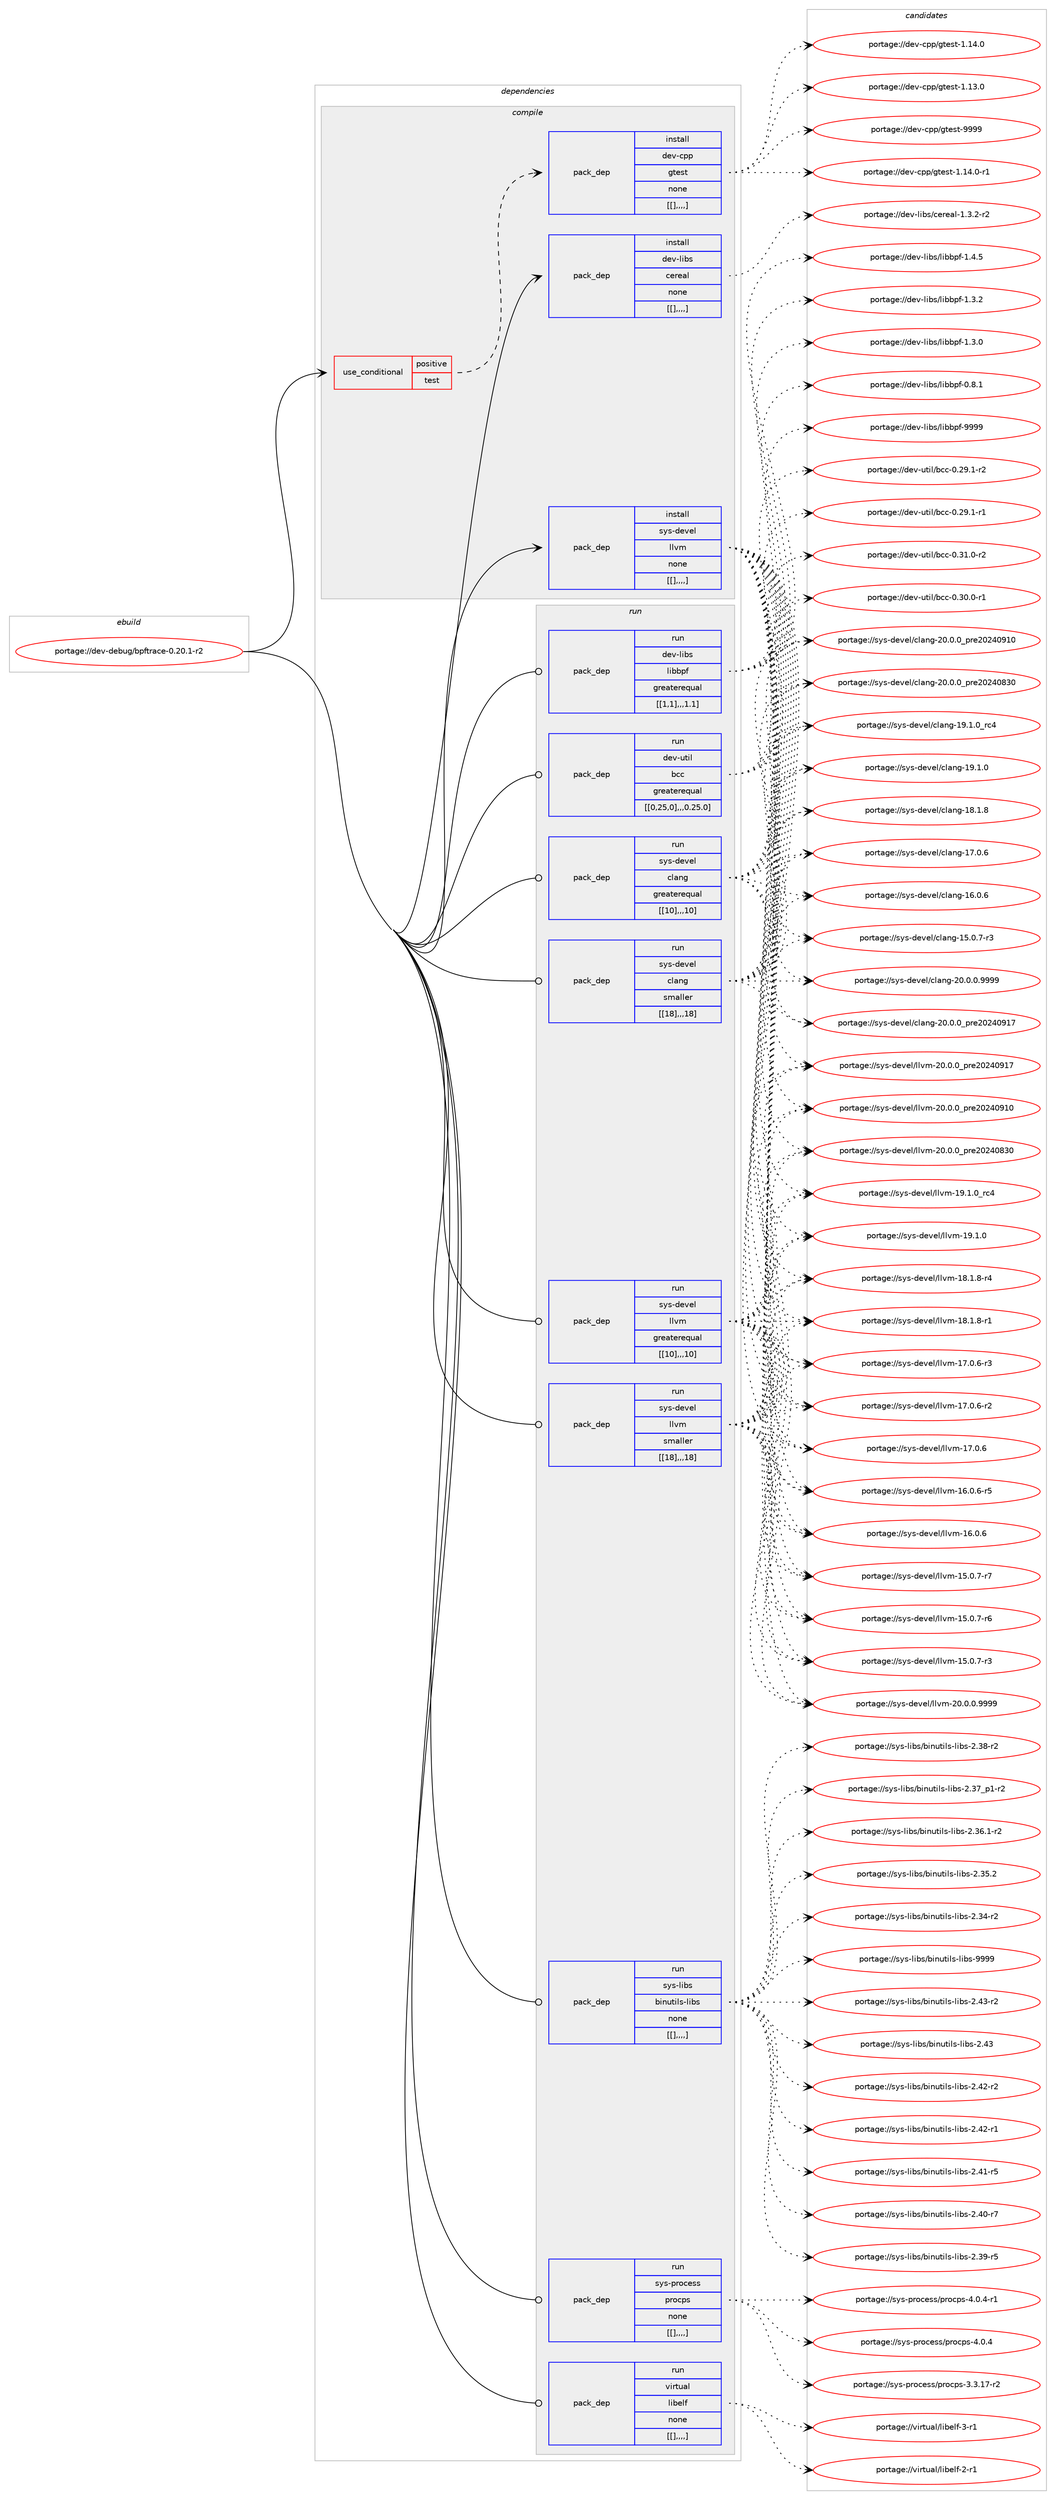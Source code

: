 digraph prolog {

# *************
# Graph options
# *************

newrank=true;
concentrate=true;
compound=true;
graph [rankdir=LR,fontname=Helvetica,fontsize=10,ranksep=1.5];#, ranksep=2.5, nodesep=0.2];
edge  [arrowhead=vee];
node  [fontname=Helvetica,fontsize=10];

# **********
# The ebuild
# **********

subgraph cluster_leftcol {
color=gray;
label=<<i>ebuild</i>>;
id [label="portage://dev-debug/bpftrace-0.20.1-r2", color=red, width=4, href="../dev-debug/bpftrace-0.20.1-r2.svg"];
}

# ****************
# The dependencies
# ****************

subgraph cluster_midcol {
color=gray;
label=<<i>dependencies</i>>;
subgraph cluster_compile {
fillcolor="#eeeeee";
style=filled;
label=<<i>compile</i>>;
subgraph cond19487 {
dependency71723 [label=<<TABLE BORDER="0" CELLBORDER="1" CELLSPACING="0" CELLPADDING="4"><TR><TD ROWSPAN="3" CELLPADDING="10">use_conditional</TD></TR><TR><TD>positive</TD></TR><TR><TD>test</TD></TR></TABLE>>, shape=none, color=red];
subgraph pack51293 {
dependency71724 [label=<<TABLE BORDER="0" CELLBORDER="1" CELLSPACING="0" CELLPADDING="4" WIDTH="220"><TR><TD ROWSPAN="6" CELLPADDING="30">pack_dep</TD></TR><TR><TD WIDTH="110">install</TD></TR><TR><TD>dev-cpp</TD></TR><TR><TD>gtest</TD></TR><TR><TD>none</TD></TR><TR><TD>[[],,,,]</TD></TR></TABLE>>, shape=none, color=blue];
}
dependency71723:e -> dependency71724:w [weight=20,style="dashed",arrowhead="vee"];
}
id:e -> dependency71723:w [weight=20,style="solid",arrowhead="vee"];
subgraph pack51294 {
dependency71725 [label=<<TABLE BORDER="0" CELLBORDER="1" CELLSPACING="0" CELLPADDING="4" WIDTH="220"><TR><TD ROWSPAN="6" CELLPADDING="30">pack_dep</TD></TR><TR><TD WIDTH="110">install</TD></TR><TR><TD>dev-libs</TD></TR><TR><TD>cereal</TD></TR><TR><TD>none</TD></TR><TR><TD>[[],,,,]</TD></TR></TABLE>>, shape=none, color=blue];
}
id:e -> dependency71725:w [weight=20,style="solid",arrowhead="vee"];
subgraph pack51295 {
dependency71726 [label=<<TABLE BORDER="0" CELLBORDER="1" CELLSPACING="0" CELLPADDING="4" WIDTH="220"><TR><TD ROWSPAN="6" CELLPADDING="30">pack_dep</TD></TR><TR><TD WIDTH="110">install</TD></TR><TR><TD>sys-devel</TD></TR><TR><TD>llvm</TD></TR><TR><TD>none</TD></TR><TR><TD>[[],,,,]</TD></TR></TABLE>>, shape=none, color=blue];
}
id:e -> dependency71726:w [weight=20,style="solid",arrowhead="vee"];
}
subgraph cluster_compileandrun {
fillcolor="#eeeeee";
style=filled;
label=<<i>compile and run</i>>;
}
subgraph cluster_run {
fillcolor="#eeeeee";
style=filled;
label=<<i>run</i>>;
subgraph pack51296 {
dependency71727 [label=<<TABLE BORDER="0" CELLBORDER="1" CELLSPACING="0" CELLPADDING="4" WIDTH="220"><TR><TD ROWSPAN="6" CELLPADDING="30">pack_dep</TD></TR><TR><TD WIDTH="110">run</TD></TR><TR><TD>dev-libs</TD></TR><TR><TD>libbpf</TD></TR><TR><TD>greaterequal</TD></TR><TR><TD>[[1,1],,,1.1]</TD></TR></TABLE>>, shape=none, color=blue];
}
id:e -> dependency71727:w [weight=20,style="solid",arrowhead="odot"];
subgraph pack51297 {
dependency71728 [label=<<TABLE BORDER="0" CELLBORDER="1" CELLSPACING="0" CELLPADDING="4" WIDTH="220"><TR><TD ROWSPAN="6" CELLPADDING="30">pack_dep</TD></TR><TR><TD WIDTH="110">run</TD></TR><TR><TD>dev-util</TD></TR><TR><TD>bcc</TD></TR><TR><TD>greaterequal</TD></TR><TR><TD>[[0,25,0],,,0.25.0]</TD></TR></TABLE>>, shape=none, color=blue];
}
id:e -> dependency71728:w [weight=20,style="solid",arrowhead="odot"];
subgraph pack51298 {
dependency71729 [label=<<TABLE BORDER="0" CELLBORDER="1" CELLSPACING="0" CELLPADDING="4" WIDTH="220"><TR><TD ROWSPAN="6" CELLPADDING="30">pack_dep</TD></TR><TR><TD WIDTH="110">run</TD></TR><TR><TD>sys-devel</TD></TR><TR><TD>clang</TD></TR><TR><TD>greaterequal</TD></TR><TR><TD>[[10],,,10]</TD></TR></TABLE>>, shape=none, color=blue];
}
id:e -> dependency71729:w [weight=20,style="solid",arrowhead="odot"];
subgraph pack51299 {
dependency71730 [label=<<TABLE BORDER="0" CELLBORDER="1" CELLSPACING="0" CELLPADDING="4" WIDTH="220"><TR><TD ROWSPAN="6" CELLPADDING="30">pack_dep</TD></TR><TR><TD WIDTH="110">run</TD></TR><TR><TD>sys-devel</TD></TR><TR><TD>clang</TD></TR><TR><TD>smaller</TD></TR><TR><TD>[[18],,,18]</TD></TR></TABLE>>, shape=none, color=blue];
}
id:e -> dependency71730:w [weight=20,style="solid",arrowhead="odot"];
subgraph pack51300 {
dependency71731 [label=<<TABLE BORDER="0" CELLBORDER="1" CELLSPACING="0" CELLPADDING="4" WIDTH="220"><TR><TD ROWSPAN="6" CELLPADDING="30">pack_dep</TD></TR><TR><TD WIDTH="110">run</TD></TR><TR><TD>sys-devel</TD></TR><TR><TD>llvm</TD></TR><TR><TD>greaterequal</TD></TR><TR><TD>[[10],,,10]</TD></TR></TABLE>>, shape=none, color=blue];
}
id:e -> dependency71731:w [weight=20,style="solid",arrowhead="odot"];
subgraph pack51301 {
dependency71732 [label=<<TABLE BORDER="0" CELLBORDER="1" CELLSPACING="0" CELLPADDING="4" WIDTH="220"><TR><TD ROWSPAN="6" CELLPADDING="30">pack_dep</TD></TR><TR><TD WIDTH="110">run</TD></TR><TR><TD>sys-devel</TD></TR><TR><TD>llvm</TD></TR><TR><TD>smaller</TD></TR><TR><TD>[[18],,,18]</TD></TR></TABLE>>, shape=none, color=blue];
}
id:e -> dependency71732:w [weight=20,style="solid",arrowhead="odot"];
subgraph pack51302 {
dependency71733 [label=<<TABLE BORDER="0" CELLBORDER="1" CELLSPACING="0" CELLPADDING="4" WIDTH="220"><TR><TD ROWSPAN="6" CELLPADDING="30">pack_dep</TD></TR><TR><TD WIDTH="110">run</TD></TR><TR><TD>sys-libs</TD></TR><TR><TD>binutils-libs</TD></TR><TR><TD>none</TD></TR><TR><TD>[[],,,,]</TD></TR></TABLE>>, shape=none, color=blue];
}
id:e -> dependency71733:w [weight=20,style="solid",arrowhead="odot"];
subgraph pack51303 {
dependency71734 [label=<<TABLE BORDER="0" CELLBORDER="1" CELLSPACING="0" CELLPADDING="4" WIDTH="220"><TR><TD ROWSPAN="6" CELLPADDING="30">pack_dep</TD></TR><TR><TD WIDTH="110">run</TD></TR><TR><TD>sys-process</TD></TR><TR><TD>procps</TD></TR><TR><TD>none</TD></TR><TR><TD>[[],,,,]</TD></TR></TABLE>>, shape=none, color=blue];
}
id:e -> dependency71734:w [weight=20,style="solid",arrowhead="odot"];
subgraph pack51304 {
dependency71735 [label=<<TABLE BORDER="0" CELLBORDER="1" CELLSPACING="0" CELLPADDING="4" WIDTH="220"><TR><TD ROWSPAN="6" CELLPADDING="30">pack_dep</TD></TR><TR><TD WIDTH="110">run</TD></TR><TR><TD>virtual</TD></TR><TR><TD>libelf</TD></TR><TR><TD>none</TD></TR><TR><TD>[[],,,,]</TD></TR></TABLE>>, shape=none, color=blue];
}
id:e -> dependency71735:w [weight=20,style="solid",arrowhead="odot"];
}
}

# **************
# The candidates
# **************

subgraph cluster_choices {
rank=same;
color=gray;
label=<<i>candidates</i>>;

subgraph choice51293 {
color=black;
nodesep=1;
choice1001011184599112112471031161011151164557575757 [label="portage://dev-cpp/gtest-9999", color=red, width=4,href="../dev-cpp/gtest-9999.svg"];
choice100101118459911211247103116101115116454946495246484511449 [label="portage://dev-cpp/gtest-1.14.0-r1", color=red, width=4,href="../dev-cpp/gtest-1.14.0-r1.svg"];
choice10010111845991121124710311610111511645494649524648 [label="portage://dev-cpp/gtest-1.14.0", color=red, width=4,href="../dev-cpp/gtest-1.14.0.svg"];
choice10010111845991121124710311610111511645494649514648 [label="portage://dev-cpp/gtest-1.13.0", color=red, width=4,href="../dev-cpp/gtest-1.13.0.svg"];
dependency71724:e -> choice1001011184599112112471031161011151164557575757:w [style=dotted,weight="100"];
dependency71724:e -> choice100101118459911211247103116101115116454946495246484511449:w [style=dotted,weight="100"];
dependency71724:e -> choice10010111845991121124710311610111511645494649524648:w [style=dotted,weight="100"];
dependency71724:e -> choice10010111845991121124710311610111511645494649514648:w [style=dotted,weight="100"];
}
subgraph choice51294 {
color=black;
nodesep=1;
choice10010111845108105981154799101114101971084549465146504511450 [label="portage://dev-libs/cereal-1.3.2-r2", color=red, width=4,href="../dev-libs/cereal-1.3.2-r2.svg"];
dependency71725:e -> choice10010111845108105981154799101114101971084549465146504511450:w [style=dotted,weight="100"];
}
subgraph choice51295 {
color=black;
nodesep=1;
choice1151211154510010111810110847108108118109455048464846484657575757 [label="portage://sys-devel/llvm-20.0.0.9999", color=red, width=4,href="../sys-devel/llvm-20.0.0.9999.svg"];
choice115121115451001011181011084710810811810945504846484648951121141015048505248574955 [label="portage://sys-devel/llvm-20.0.0_pre20240917", color=red, width=4,href="../sys-devel/llvm-20.0.0_pre20240917.svg"];
choice115121115451001011181011084710810811810945504846484648951121141015048505248574948 [label="portage://sys-devel/llvm-20.0.0_pre20240910", color=red, width=4,href="../sys-devel/llvm-20.0.0_pre20240910.svg"];
choice115121115451001011181011084710810811810945504846484648951121141015048505248565148 [label="portage://sys-devel/llvm-20.0.0_pre20240830", color=red, width=4,href="../sys-devel/llvm-20.0.0_pre20240830.svg"];
choice115121115451001011181011084710810811810945495746494648951149952 [label="portage://sys-devel/llvm-19.1.0_rc4", color=red, width=4,href="../sys-devel/llvm-19.1.0_rc4.svg"];
choice115121115451001011181011084710810811810945495746494648 [label="portage://sys-devel/llvm-19.1.0", color=red, width=4,href="../sys-devel/llvm-19.1.0.svg"];
choice1151211154510010111810110847108108118109454956464946564511452 [label="portage://sys-devel/llvm-18.1.8-r4", color=red, width=4,href="../sys-devel/llvm-18.1.8-r4.svg"];
choice1151211154510010111810110847108108118109454956464946564511449 [label="portage://sys-devel/llvm-18.1.8-r1", color=red, width=4,href="../sys-devel/llvm-18.1.8-r1.svg"];
choice1151211154510010111810110847108108118109454955464846544511451 [label="portage://sys-devel/llvm-17.0.6-r3", color=red, width=4,href="../sys-devel/llvm-17.0.6-r3.svg"];
choice1151211154510010111810110847108108118109454955464846544511450 [label="portage://sys-devel/llvm-17.0.6-r2", color=red, width=4,href="../sys-devel/llvm-17.0.6-r2.svg"];
choice115121115451001011181011084710810811810945495546484654 [label="portage://sys-devel/llvm-17.0.6", color=red, width=4,href="../sys-devel/llvm-17.0.6.svg"];
choice1151211154510010111810110847108108118109454954464846544511453 [label="portage://sys-devel/llvm-16.0.6-r5", color=red, width=4,href="../sys-devel/llvm-16.0.6-r5.svg"];
choice115121115451001011181011084710810811810945495446484654 [label="portage://sys-devel/llvm-16.0.6", color=red, width=4,href="../sys-devel/llvm-16.0.6.svg"];
choice1151211154510010111810110847108108118109454953464846554511455 [label="portage://sys-devel/llvm-15.0.7-r7", color=red, width=4,href="../sys-devel/llvm-15.0.7-r7.svg"];
choice1151211154510010111810110847108108118109454953464846554511454 [label="portage://sys-devel/llvm-15.0.7-r6", color=red, width=4,href="../sys-devel/llvm-15.0.7-r6.svg"];
choice1151211154510010111810110847108108118109454953464846554511451 [label="portage://sys-devel/llvm-15.0.7-r3", color=red, width=4,href="../sys-devel/llvm-15.0.7-r3.svg"];
dependency71726:e -> choice1151211154510010111810110847108108118109455048464846484657575757:w [style=dotted,weight="100"];
dependency71726:e -> choice115121115451001011181011084710810811810945504846484648951121141015048505248574955:w [style=dotted,weight="100"];
dependency71726:e -> choice115121115451001011181011084710810811810945504846484648951121141015048505248574948:w [style=dotted,weight="100"];
dependency71726:e -> choice115121115451001011181011084710810811810945504846484648951121141015048505248565148:w [style=dotted,weight="100"];
dependency71726:e -> choice115121115451001011181011084710810811810945495746494648951149952:w [style=dotted,weight="100"];
dependency71726:e -> choice115121115451001011181011084710810811810945495746494648:w [style=dotted,weight="100"];
dependency71726:e -> choice1151211154510010111810110847108108118109454956464946564511452:w [style=dotted,weight="100"];
dependency71726:e -> choice1151211154510010111810110847108108118109454956464946564511449:w [style=dotted,weight="100"];
dependency71726:e -> choice1151211154510010111810110847108108118109454955464846544511451:w [style=dotted,weight="100"];
dependency71726:e -> choice1151211154510010111810110847108108118109454955464846544511450:w [style=dotted,weight="100"];
dependency71726:e -> choice115121115451001011181011084710810811810945495546484654:w [style=dotted,weight="100"];
dependency71726:e -> choice1151211154510010111810110847108108118109454954464846544511453:w [style=dotted,weight="100"];
dependency71726:e -> choice115121115451001011181011084710810811810945495446484654:w [style=dotted,weight="100"];
dependency71726:e -> choice1151211154510010111810110847108108118109454953464846554511455:w [style=dotted,weight="100"];
dependency71726:e -> choice1151211154510010111810110847108108118109454953464846554511454:w [style=dotted,weight="100"];
dependency71726:e -> choice1151211154510010111810110847108108118109454953464846554511451:w [style=dotted,weight="100"];
}
subgraph choice51296 {
color=black;
nodesep=1;
choice10010111845108105981154710810598981121024557575757 [label="portage://dev-libs/libbpf-9999", color=red, width=4,href="../dev-libs/libbpf-9999.svg"];
choice1001011184510810598115471081059898112102454946524653 [label="portage://dev-libs/libbpf-1.4.5", color=red, width=4,href="../dev-libs/libbpf-1.4.5.svg"];
choice1001011184510810598115471081059898112102454946514650 [label="portage://dev-libs/libbpf-1.3.2", color=red, width=4,href="../dev-libs/libbpf-1.3.2.svg"];
choice1001011184510810598115471081059898112102454946514648 [label="portage://dev-libs/libbpf-1.3.0", color=red, width=4,href="../dev-libs/libbpf-1.3.0.svg"];
choice1001011184510810598115471081059898112102454846564649 [label="portage://dev-libs/libbpf-0.8.1", color=red, width=4,href="../dev-libs/libbpf-0.8.1.svg"];
dependency71727:e -> choice10010111845108105981154710810598981121024557575757:w [style=dotted,weight="100"];
dependency71727:e -> choice1001011184510810598115471081059898112102454946524653:w [style=dotted,weight="100"];
dependency71727:e -> choice1001011184510810598115471081059898112102454946514650:w [style=dotted,weight="100"];
dependency71727:e -> choice1001011184510810598115471081059898112102454946514648:w [style=dotted,weight="100"];
dependency71727:e -> choice1001011184510810598115471081059898112102454846564649:w [style=dotted,weight="100"];
}
subgraph choice51297 {
color=black;
nodesep=1;
choice1001011184511711610510847989999454846514946484511450 [label="portage://dev-util/bcc-0.31.0-r2", color=red, width=4,href="../dev-util/bcc-0.31.0-r2.svg"];
choice1001011184511711610510847989999454846514846484511449 [label="portage://dev-util/bcc-0.30.0-r1", color=red, width=4,href="../dev-util/bcc-0.30.0-r1.svg"];
choice1001011184511711610510847989999454846505746494511450 [label="portage://dev-util/bcc-0.29.1-r2", color=red, width=4,href="../dev-util/bcc-0.29.1-r2.svg"];
choice1001011184511711610510847989999454846505746494511449 [label="portage://dev-util/bcc-0.29.1-r1", color=red, width=4,href="../dev-util/bcc-0.29.1-r1.svg"];
dependency71728:e -> choice1001011184511711610510847989999454846514946484511450:w [style=dotted,weight="100"];
dependency71728:e -> choice1001011184511711610510847989999454846514846484511449:w [style=dotted,weight="100"];
dependency71728:e -> choice1001011184511711610510847989999454846505746494511450:w [style=dotted,weight="100"];
dependency71728:e -> choice1001011184511711610510847989999454846505746494511449:w [style=dotted,weight="100"];
}
subgraph choice51298 {
color=black;
nodesep=1;
choice11512111545100101118101108479910897110103455048464846484657575757 [label="portage://sys-devel/clang-20.0.0.9999", color=red, width=4,href="../sys-devel/clang-20.0.0.9999.svg"];
choice1151211154510010111810110847991089711010345504846484648951121141015048505248574955 [label="portage://sys-devel/clang-20.0.0_pre20240917", color=red, width=4,href="../sys-devel/clang-20.0.0_pre20240917.svg"];
choice1151211154510010111810110847991089711010345504846484648951121141015048505248574948 [label="portage://sys-devel/clang-20.0.0_pre20240910", color=red, width=4,href="../sys-devel/clang-20.0.0_pre20240910.svg"];
choice1151211154510010111810110847991089711010345504846484648951121141015048505248565148 [label="portage://sys-devel/clang-20.0.0_pre20240830", color=red, width=4,href="../sys-devel/clang-20.0.0_pre20240830.svg"];
choice1151211154510010111810110847991089711010345495746494648951149952 [label="portage://sys-devel/clang-19.1.0_rc4", color=red, width=4,href="../sys-devel/clang-19.1.0_rc4.svg"];
choice1151211154510010111810110847991089711010345495746494648 [label="portage://sys-devel/clang-19.1.0", color=red, width=4,href="../sys-devel/clang-19.1.0.svg"];
choice1151211154510010111810110847991089711010345495646494656 [label="portage://sys-devel/clang-18.1.8", color=red, width=4,href="../sys-devel/clang-18.1.8.svg"];
choice1151211154510010111810110847991089711010345495546484654 [label="portage://sys-devel/clang-17.0.6", color=red, width=4,href="../sys-devel/clang-17.0.6.svg"];
choice1151211154510010111810110847991089711010345495446484654 [label="portage://sys-devel/clang-16.0.6", color=red, width=4,href="../sys-devel/clang-16.0.6.svg"];
choice11512111545100101118101108479910897110103454953464846554511451 [label="portage://sys-devel/clang-15.0.7-r3", color=red, width=4,href="../sys-devel/clang-15.0.7-r3.svg"];
dependency71729:e -> choice11512111545100101118101108479910897110103455048464846484657575757:w [style=dotted,weight="100"];
dependency71729:e -> choice1151211154510010111810110847991089711010345504846484648951121141015048505248574955:w [style=dotted,weight="100"];
dependency71729:e -> choice1151211154510010111810110847991089711010345504846484648951121141015048505248574948:w [style=dotted,weight="100"];
dependency71729:e -> choice1151211154510010111810110847991089711010345504846484648951121141015048505248565148:w [style=dotted,weight="100"];
dependency71729:e -> choice1151211154510010111810110847991089711010345495746494648951149952:w [style=dotted,weight="100"];
dependency71729:e -> choice1151211154510010111810110847991089711010345495746494648:w [style=dotted,weight="100"];
dependency71729:e -> choice1151211154510010111810110847991089711010345495646494656:w [style=dotted,weight="100"];
dependency71729:e -> choice1151211154510010111810110847991089711010345495546484654:w [style=dotted,weight="100"];
dependency71729:e -> choice1151211154510010111810110847991089711010345495446484654:w [style=dotted,weight="100"];
dependency71729:e -> choice11512111545100101118101108479910897110103454953464846554511451:w [style=dotted,weight="100"];
}
subgraph choice51299 {
color=black;
nodesep=1;
choice11512111545100101118101108479910897110103455048464846484657575757 [label="portage://sys-devel/clang-20.0.0.9999", color=red, width=4,href="../sys-devel/clang-20.0.0.9999.svg"];
choice1151211154510010111810110847991089711010345504846484648951121141015048505248574955 [label="portage://sys-devel/clang-20.0.0_pre20240917", color=red, width=4,href="../sys-devel/clang-20.0.0_pre20240917.svg"];
choice1151211154510010111810110847991089711010345504846484648951121141015048505248574948 [label="portage://sys-devel/clang-20.0.0_pre20240910", color=red, width=4,href="../sys-devel/clang-20.0.0_pre20240910.svg"];
choice1151211154510010111810110847991089711010345504846484648951121141015048505248565148 [label="portage://sys-devel/clang-20.0.0_pre20240830", color=red, width=4,href="../sys-devel/clang-20.0.0_pre20240830.svg"];
choice1151211154510010111810110847991089711010345495746494648951149952 [label="portage://sys-devel/clang-19.1.0_rc4", color=red, width=4,href="../sys-devel/clang-19.1.0_rc4.svg"];
choice1151211154510010111810110847991089711010345495746494648 [label="portage://sys-devel/clang-19.1.0", color=red, width=4,href="../sys-devel/clang-19.1.0.svg"];
choice1151211154510010111810110847991089711010345495646494656 [label="portage://sys-devel/clang-18.1.8", color=red, width=4,href="../sys-devel/clang-18.1.8.svg"];
choice1151211154510010111810110847991089711010345495546484654 [label="portage://sys-devel/clang-17.0.6", color=red, width=4,href="../sys-devel/clang-17.0.6.svg"];
choice1151211154510010111810110847991089711010345495446484654 [label="portage://sys-devel/clang-16.0.6", color=red, width=4,href="../sys-devel/clang-16.0.6.svg"];
choice11512111545100101118101108479910897110103454953464846554511451 [label="portage://sys-devel/clang-15.0.7-r3", color=red, width=4,href="../sys-devel/clang-15.0.7-r3.svg"];
dependency71730:e -> choice11512111545100101118101108479910897110103455048464846484657575757:w [style=dotted,weight="100"];
dependency71730:e -> choice1151211154510010111810110847991089711010345504846484648951121141015048505248574955:w [style=dotted,weight="100"];
dependency71730:e -> choice1151211154510010111810110847991089711010345504846484648951121141015048505248574948:w [style=dotted,weight="100"];
dependency71730:e -> choice1151211154510010111810110847991089711010345504846484648951121141015048505248565148:w [style=dotted,weight="100"];
dependency71730:e -> choice1151211154510010111810110847991089711010345495746494648951149952:w [style=dotted,weight="100"];
dependency71730:e -> choice1151211154510010111810110847991089711010345495746494648:w [style=dotted,weight="100"];
dependency71730:e -> choice1151211154510010111810110847991089711010345495646494656:w [style=dotted,weight="100"];
dependency71730:e -> choice1151211154510010111810110847991089711010345495546484654:w [style=dotted,weight="100"];
dependency71730:e -> choice1151211154510010111810110847991089711010345495446484654:w [style=dotted,weight="100"];
dependency71730:e -> choice11512111545100101118101108479910897110103454953464846554511451:w [style=dotted,weight="100"];
}
subgraph choice51300 {
color=black;
nodesep=1;
choice1151211154510010111810110847108108118109455048464846484657575757 [label="portage://sys-devel/llvm-20.0.0.9999", color=red, width=4,href="../sys-devel/llvm-20.0.0.9999.svg"];
choice115121115451001011181011084710810811810945504846484648951121141015048505248574955 [label="portage://sys-devel/llvm-20.0.0_pre20240917", color=red, width=4,href="../sys-devel/llvm-20.0.0_pre20240917.svg"];
choice115121115451001011181011084710810811810945504846484648951121141015048505248574948 [label="portage://sys-devel/llvm-20.0.0_pre20240910", color=red, width=4,href="../sys-devel/llvm-20.0.0_pre20240910.svg"];
choice115121115451001011181011084710810811810945504846484648951121141015048505248565148 [label="portage://sys-devel/llvm-20.0.0_pre20240830", color=red, width=4,href="../sys-devel/llvm-20.0.0_pre20240830.svg"];
choice115121115451001011181011084710810811810945495746494648951149952 [label="portage://sys-devel/llvm-19.1.0_rc4", color=red, width=4,href="../sys-devel/llvm-19.1.0_rc4.svg"];
choice115121115451001011181011084710810811810945495746494648 [label="portage://sys-devel/llvm-19.1.0", color=red, width=4,href="../sys-devel/llvm-19.1.0.svg"];
choice1151211154510010111810110847108108118109454956464946564511452 [label="portage://sys-devel/llvm-18.1.8-r4", color=red, width=4,href="../sys-devel/llvm-18.1.8-r4.svg"];
choice1151211154510010111810110847108108118109454956464946564511449 [label="portage://sys-devel/llvm-18.1.8-r1", color=red, width=4,href="../sys-devel/llvm-18.1.8-r1.svg"];
choice1151211154510010111810110847108108118109454955464846544511451 [label="portage://sys-devel/llvm-17.0.6-r3", color=red, width=4,href="../sys-devel/llvm-17.0.6-r3.svg"];
choice1151211154510010111810110847108108118109454955464846544511450 [label="portage://sys-devel/llvm-17.0.6-r2", color=red, width=4,href="../sys-devel/llvm-17.0.6-r2.svg"];
choice115121115451001011181011084710810811810945495546484654 [label="portage://sys-devel/llvm-17.0.6", color=red, width=4,href="../sys-devel/llvm-17.0.6.svg"];
choice1151211154510010111810110847108108118109454954464846544511453 [label="portage://sys-devel/llvm-16.0.6-r5", color=red, width=4,href="../sys-devel/llvm-16.0.6-r5.svg"];
choice115121115451001011181011084710810811810945495446484654 [label="portage://sys-devel/llvm-16.0.6", color=red, width=4,href="../sys-devel/llvm-16.0.6.svg"];
choice1151211154510010111810110847108108118109454953464846554511455 [label="portage://sys-devel/llvm-15.0.7-r7", color=red, width=4,href="../sys-devel/llvm-15.0.7-r7.svg"];
choice1151211154510010111810110847108108118109454953464846554511454 [label="portage://sys-devel/llvm-15.0.7-r6", color=red, width=4,href="../sys-devel/llvm-15.0.7-r6.svg"];
choice1151211154510010111810110847108108118109454953464846554511451 [label="portage://sys-devel/llvm-15.0.7-r3", color=red, width=4,href="../sys-devel/llvm-15.0.7-r3.svg"];
dependency71731:e -> choice1151211154510010111810110847108108118109455048464846484657575757:w [style=dotted,weight="100"];
dependency71731:e -> choice115121115451001011181011084710810811810945504846484648951121141015048505248574955:w [style=dotted,weight="100"];
dependency71731:e -> choice115121115451001011181011084710810811810945504846484648951121141015048505248574948:w [style=dotted,weight="100"];
dependency71731:e -> choice115121115451001011181011084710810811810945504846484648951121141015048505248565148:w [style=dotted,weight="100"];
dependency71731:e -> choice115121115451001011181011084710810811810945495746494648951149952:w [style=dotted,weight="100"];
dependency71731:e -> choice115121115451001011181011084710810811810945495746494648:w [style=dotted,weight="100"];
dependency71731:e -> choice1151211154510010111810110847108108118109454956464946564511452:w [style=dotted,weight="100"];
dependency71731:e -> choice1151211154510010111810110847108108118109454956464946564511449:w [style=dotted,weight="100"];
dependency71731:e -> choice1151211154510010111810110847108108118109454955464846544511451:w [style=dotted,weight="100"];
dependency71731:e -> choice1151211154510010111810110847108108118109454955464846544511450:w [style=dotted,weight="100"];
dependency71731:e -> choice115121115451001011181011084710810811810945495546484654:w [style=dotted,weight="100"];
dependency71731:e -> choice1151211154510010111810110847108108118109454954464846544511453:w [style=dotted,weight="100"];
dependency71731:e -> choice115121115451001011181011084710810811810945495446484654:w [style=dotted,weight="100"];
dependency71731:e -> choice1151211154510010111810110847108108118109454953464846554511455:w [style=dotted,weight="100"];
dependency71731:e -> choice1151211154510010111810110847108108118109454953464846554511454:w [style=dotted,weight="100"];
dependency71731:e -> choice1151211154510010111810110847108108118109454953464846554511451:w [style=dotted,weight="100"];
}
subgraph choice51301 {
color=black;
nodesep=1;
choice1151211154510010111810110847108108118109455048464846484657575757 [label="portage://sys-devel/llvm-20.0.0.9999", color=red, width=4,href="../sys-devel/llvm-20.0.0.9999.svg"];
choice115121115451001011181011084710810811810945504846484648951121141015048505248574955 [label="portage://sys-devel/llvm-20.0.0_pre20240917", color=red, width=4,href="../sys-devel/llvm-20.0.0_pre20240917.svg"];
choice115121115451001011181011084710810811810945504846484648951121141015048505248574948 [label="portage://sys-devel/llvm-20.0.0_pre20240910", color=red, width=4,href="../sys-devel/llvm-20.0.0_pre20240910.svg"];
choice115121115451001011181011084710810811810945504846484648951121141015048505248565148 [label="portage://sys-devel/llvm-20.0.0_pre20240830", color=red, width=4,href="../sys-devel/llvm-20.0.0_pre20240830.svg"];
choice115121115451001011181011084710810811810945495746494648951149952 [label="portage://sys-devel/llvm-19.1.0_rc4", color=red, width=4,href="../sys-devel/llvm-19.1.0_rc4.svg"];
choice115121115451001011181011084710810811810945495746494648 [label="portage://sys-devel/llvm-19.1.0", color=red, width=4,href="../sys-devel/llvm-19.1.0.svg"];
choice1151211154510010111810110847108108118109454956464946564511452 [label="portage://sys-devel/llvm-18.1.8-r4", color=red, width=4,href="../sys-devel/llvm-18.1.8-r4.svg"];
choice1151211154510010111810110847108108118109454956464946564511449 [label="portage://sys-devel/llvm-18.1.8-r1", color=red, width=4,href="../sys-devel/llvm-18.1.8-r1.svg"];
choice1151211154510010111810110847108108118109454955464846544511451 [label="portage://sys-devel/llvm-17.0.6-r3", color=red, width=4,href="../sys-devel/llvm-17.0.6-r3.svg"];
choice1151211154510010111810110847108108118109454955464846544511450 [label="portage://sys-devel/llvm-17.0.6-r2", color=red, width=4,href="../sys-devel/llvm-17.0.6-r2.svg"];
choice115121115451001011181011084710810811810945495546484654 [label="portage://sys-devel/llvm-17.0.6", color=red, width=4,href="../sys-devel/llvm-17.0.6.svg"];
choice1151211154510010111810110847108108118109454954464846544511453 [label="portage://sys-devel/llvm-16.0.6-r5", color=red, width=4,href="../sys-devel/llvm-16.0.6-r5.svg"];
choice115121115451001011181011084710810811810945495446484654 [label="portage://sys-devel/llvm-16.0.6", color=red, width=4,href="../sys-devel/llvm-16.0.6.svg"];
choice1151211154510010111810110847108108118109454953464846554511455 [label="portage://sys-devel/llvm-15.0.7-r7", color=red, width=4,href="../sys-devel/llvm-15.0.7-r7.svg"];
choice1151211154510010111810110847108108118109454953464846554511454 [label="portage://sys-devel/llvm-15.0.7-r6", color=red, width=4,href="../sys-devel/llvm-15.0.7-r6.svg"];
choice1151211154510010111810110847108108118109454953464846554511451 [label="portage://sys-devel/llvm-15.0.7-r3", color=red, width=4,href="../sys-devel/llvm-15.0.7-r3.svg"];
dependency71732:e -> choice1151211154510010111810110847108108118109455048464846484657575757:w [style=dotted,weight="100"];
dependency71732:e -> choice115121115451001011181011084710810811810945504846484648951121141015048505248574955:w [style=dotted,weight="100"];
dependency71732:e -> choice115121115451001011181011084710810811810945504846484648951121141015048505248574948:w [style=dotted,weight="100"];
dependency71732:e -> choice115121115451001011181011084710810811810945504846484648951121141015048505248565148:w [style=dotted,weight="100"];
dependency71732:e -> choice115121115451001011181011084710810811810945495746494648951149952:w [style=dotted,weight="100"];
dependency71732:e -> choice115121115451001011181011084710810811810945495746494648:w [style=dotted,weight="100"];
dependency71732:e -> choice1151211154510010111810110847108108118109454956464946564511452:w [style=dotted,weight="100"];
dependency71732:e -> choice1151211154510010111810110847108108118109454956464946564511449:w [style=dotted,weight="100"];
dependency71732:e -> choice1151211154510010111810110847108108118109454955464846544511451:w [style=dotted,weight="100"];
dependency71732:e -> choice1151211154510010111810110847108108118109454955464846544511450:w [style=dotted,weight="100"];
dependency71732:e -> choice115121115451001011181011084710810811810945495546484654:w [style=dotted,weight="100"];
dependency71732:e -> choice1151211154510010111810110847108108118109454954464846544511453:w [style=dotted,weight="100"];
dependency71732:e -> choice115121115451001011181011084710810811810945495446484654:w [style=dotted,weight="100"];
dependency71732:e -> choice1151211154510010111810110847108108118109454953464846554511455:w [style=dotted,weight="100"];
dependency71732:e -> choice1151211154510010111810110847108108118109454953464846554511454:w [style=dotted,weight="100"];
dependency71732:e -> choice1151211154510010111810110847108108118109454953464846554511451:w [style=dotted,weight="100"];
}
subgraph choice51302 {
color=black;
nodesep=1;
choice1151211154510810598115479810511011711610510811545108105981154557575757 [label="portage://sys-libs/binutils-libs-9999", color=red, width=4,href="../sys-libs/binutils-libs-9999.svg"];
choice11512111545108105981154798105110117116105108115451081059811545504652514511450 [label="portage://sys-libs/binutils-libs-2.43-r2", color=red, width=4,href="../sys-libs/binutils-libs-2.43-r2.svg"];
choice1151211154510810598115479810511011711610510811545108105981154550465251 [label="portage://sys-libs/binutils-libs-2.43", color=red, width=4,href="../sys-libs/binutils-libs-2.43.svg"];
choice11512111545108105981154798105110117116105108115451081059811545504652504511450 [label="portage://sys-libs/binutils-libs-2.42-r2", color=red, width=4,href="../sys-libs/binutils-libs-2.42-r2.svg"];
choice11512111545108105981154798105110117116105108115451081059811545504652504511449 [label="portage://sys-libs/binutils-libs-2.42-r1", color=red, width=4,href="../sys-libs/binutils-libs-2.42-r1.svg"];
choice11512111545108105981154798105110117116105108115451081059811545504652494511453 [label="portage://sys-libs/binutils-libs-2.41-r5", color=red, width=4,href="../sys-libs/binutils-libs-2.41-r5.svg"];
choice11512111545108105981154798105110117116105108115451081059811545504652484511455 [label="portage://sys-libs/binutils-libs-2.40-r7", color=red, width=4,href="../sys-libs/binutils-libs-2.40-r7.svg"];
choice11512111545108105981154798105110117116105108115451081059811545504651574511453 [label="portage://sys-libs/binutils-libs-2.39-r5", color=red, width=4,href="../sys-libs/binutils-libs-2.39-r5.svg"];
choice11512111545108105981154798105110117116105108115451081059811545504651564511450 [label="portage://sys-libs/binutils-libs-2.38-r2", color=red, width=4,href="../sys-libs/binutils-libs-2.38-r2.svg"];
choice115121115451081059811547981051101171161051081154510810598115455046515595112494511450 [label="portage://sys-libs/binutils-libs-2.37_p1-r2", color=red, width=4,href="../sys-libs/binutils-libs-2.37_p1-r2.svg"];
choice115121115451081059811547981051101171161051081154510810598115455046515446494511450 [label="portage://sys-libs/binutils-libs-2.36.1-r2", color=red, width=4,href="../sys-libs/binutils-libs-2.36.1-r2.svg"];
choice11512111545108105981154798105110117116105108115451081059811545504651534650 [label="portage://sys-libs/binutils-libs-2.35.2", color=red, width=4,href="../sys-libs/binutils-libs-2.35.2.svg"];
choice11512111545108105981154798105110117116105108115451081059811545504651524511450 [label="portage://sys-libs/binutils-libs-2.34-r2", color=red, width=4,href="../sys-libs/binutils-libs-2.34-r2.svg"];
dependency71733:e -> choice1151211154510810598115479810511011711610510811545108105981154557575757:w [style=dotted,weight="100"];
dependency71733:e -> choice11512111545108105981154798105110117116105108115451081059811545504652514511450:w [style=dotted,weight="100"];
dependency71733:e -> choice1151211154510810598115479810511011711610510811545108105981154550465251:w [style=dotted,weight="100"];
dependency71733:e -> choice11512111545108105981154798105110117116105108115451081059811545504652504511450:w [style=dotted,weight="100"];
dependency71733:e -> choice11512111545108105981154798105110117116105108115451081059811545504652504511449:w [style=dotted,weight="100"];
dependency71733:e -> choice11512111545108105981154798105110117116105108115451081059811545504652494511453:w [style=dotted,weight="100"];
dependency71733:e -> choice11512111545108105981154798105110117116105108115451081059811545504652484511455:w [style=dotted,weight="100"];
dependency71733:e -> choice11512111545108105981154798105110117116105108115451081059811545504651574511453:w [style=dotted,weight="100"];
dependency71733:e -> choice11512111545108105981154798105110117116105108115451081059811545504651564511450:w [style=dotted,weight="100"];
dependency71733:e -> choice115121115451081059811547981051101171161051081154510810598115455046515595112494511450:w [style=dotted,weight="100"];
dependency71733:e -> choice115121115451081059811547981051101171161051081154510810598115455046515446494511450:w [style=dotted,weight="100"];
dependency71733:e -> choice11512111545108105981154798105110117116105108115451081059811545504651534650:w [style=dotted,weight="100"];
dependency71733:e -> choice11512111545108105981154798105110117116105108115451081059811545504651524511450:w [style=dotted,weight="100"];
}
subgraph choice51303 {
color=black;
nodesep=1;
choice115121115451121141119910111511547112114111991121154552464846524511449 [label="portage://sys-process/procps-4.0.4-r1", color=red, width=4,href="../sys-process/procps-4.0.4-r1.svg"];
choice11512111545112114111991011151154711211411199112115455246484652 [label="portage://sys-process/procps-4.0.4", color=red, width=4,href="../sys-process/procps-4.0.4.svg"];
choice11512111545112114111991011151154711211411199112115455146514649554511450 [label="portage://sys-process/procps-3.3.17-r2", color=red, width=4,href="../sys-process/procps-3.3.17-r2.svg"];
dependency71734:e -> choice115121115451121141119910111511547112114111991121154552464846524511449:w [style=dotted,weight="100"];
dependency71734:e -> choice11512111545112114111991011151154711211411199112115455246484652:w [style=dotted,weight="100"];
dependency71734:e -> choice11512111545112114111991011151154711211411199112115455146514649554511450:w [style=dotted,weight="100"];
}
subgraph choice51304 {
color=black;
nodesep=1;
choice11810511411611797108471081059810110810245514511449 [label="portage://virtual/libelf-3-r1", color=red, width=4,href="../virtual/libelf-3-r1.svg"];
choice11810511411611797108471081059810110810245504511449 [label="portage://virtual/libelf-2-r1", color=red, width=4,href="../virtual/libelf-2-r1.svg"];
dependency71735:e -> choice11810511411611797108471081059810110810245514511449:w [style=dotted,weight="100"];
dependency71735:e -> choice11810511411611797108471081059810110810245504511449:w [style=dotted,weight="100"];
}
}

}
